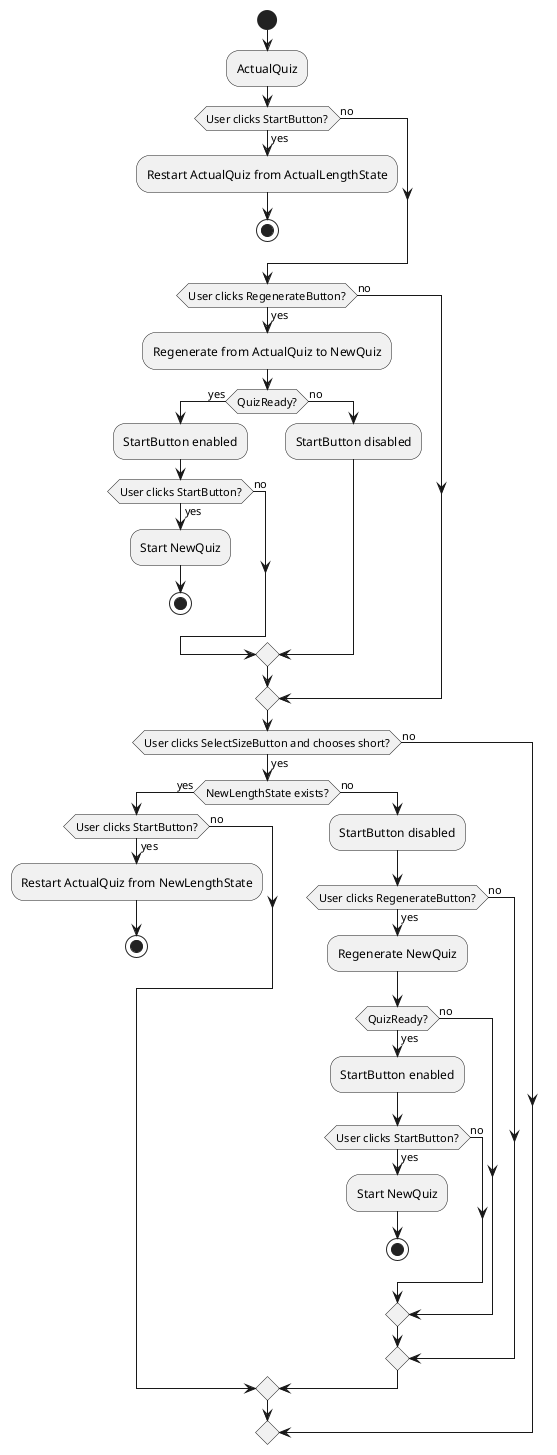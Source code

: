 @startuml
start
:ActualQuiz;

if (User clicks StartButton?) then (yes)
  :Restart ActualQuiz from ActualLengthState;
  stop
else (no)
endif

if (User clicks RegenerateButton?) then (yes)
  :Regenerate from ActualQuiz to NewQuiz;
  if (QuizReady?) then (yes)
    :StartButton enabled;
    if (User clicks StartButton?) then (yes)
      :Start NewQuiz;
      stop
    else (no)
    endif
  else (no)
    :StartButton disabled;
  endif
else (no)
endif

if (User clicks SelectSizeButton and chooses short?) then (yes)
  if (NewLengthState exists?) then (yes)
    if (User clicks StartButton?) then (yes)
      :Restart ActualQuiz from NewLengthState;
      stop
    else (no)
    endif
  else (no)
    :StartButton disabled;
    if (User clicks RegenerateButton?) then (yes)
      :Regenerate NewQuiz;
      if (QuizReady?) then (yes)
        :StartButton enabled;
        if (User clicks StartButton?) then (yes)
          :Start NewQuiz;
          stop
        else (no)
        endif
      else (no)
      endif
    else (no)
    endif
  endif
else (no)
endif
@enduml
